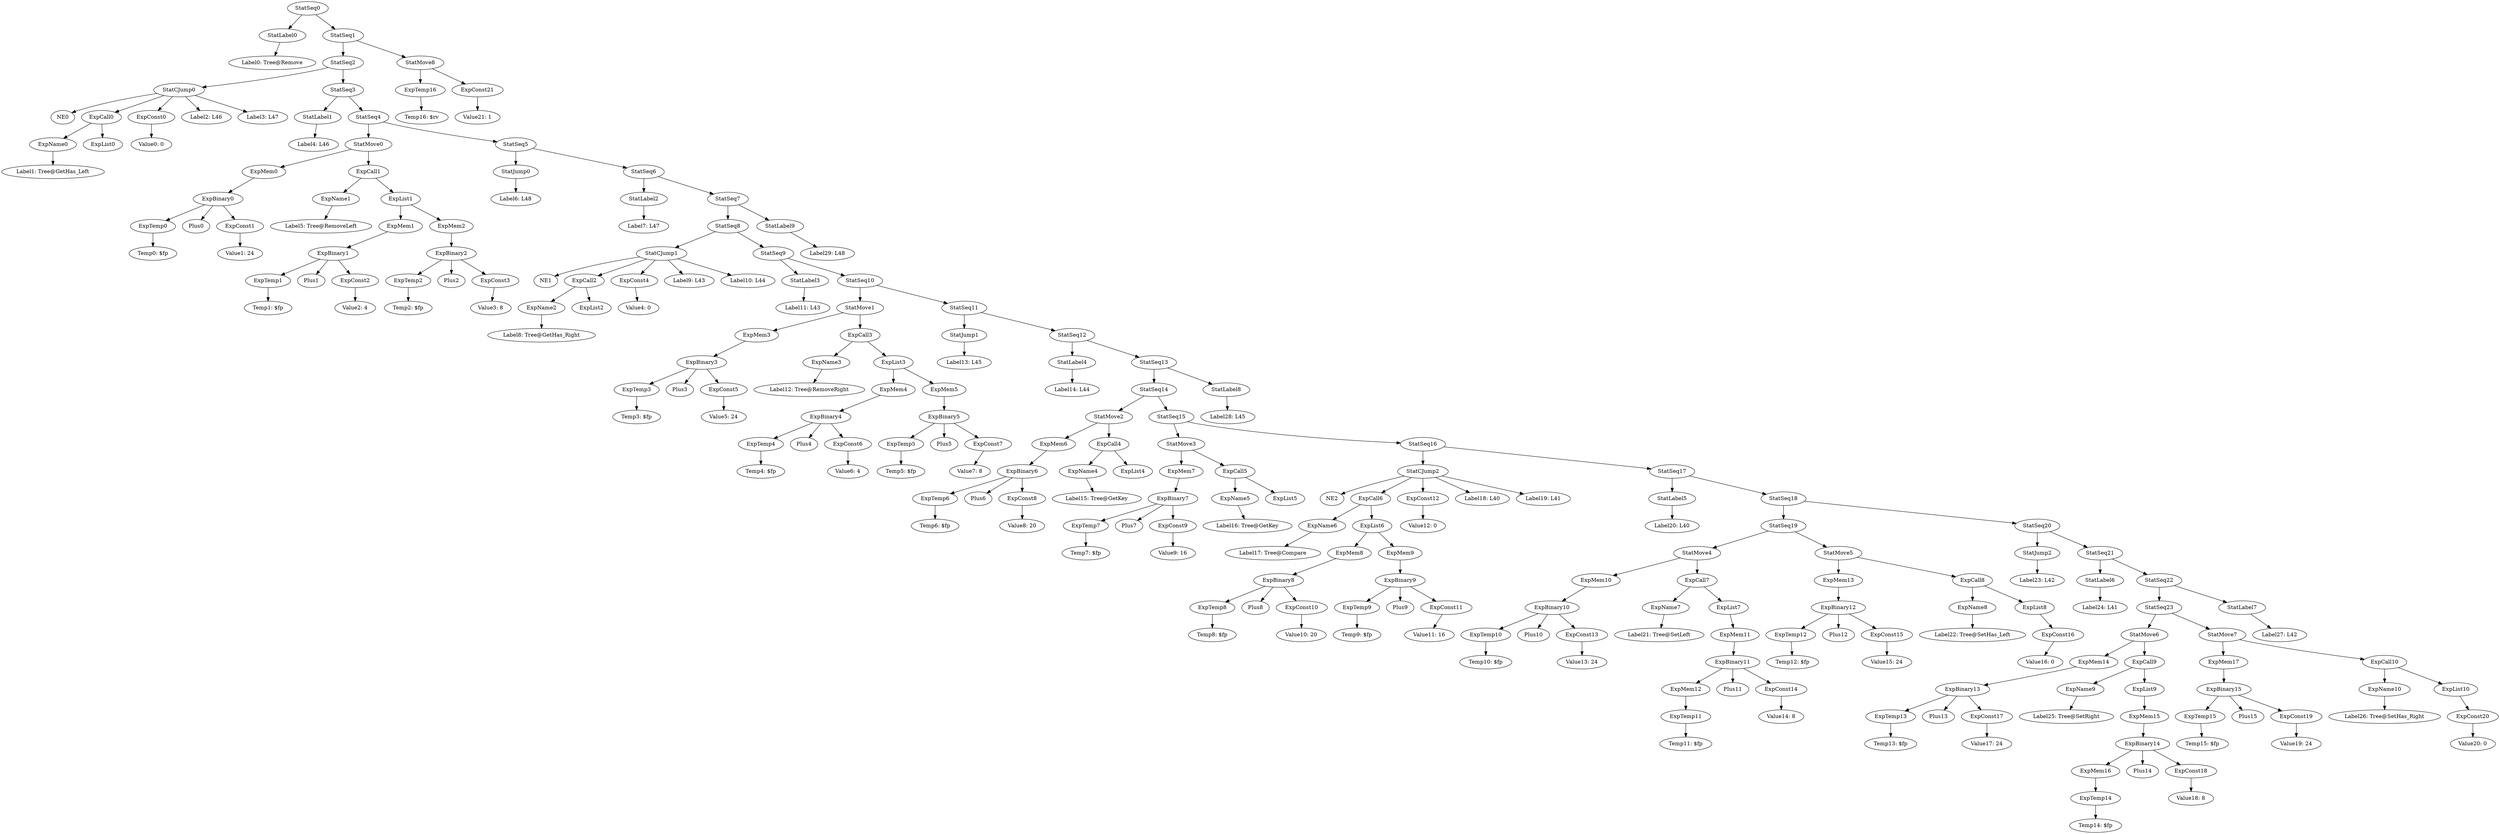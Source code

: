 digraph {
	ordering = out;
	StatLabel9 -> "Label29: L48";
	StatLabel8 -> "Label28: L45";
	StatMove8 -> ExpTemp16;
	StatMove8 -> ExpConst21;
	StatLabel7 -> "Label27: L42";
	StatSeq22 -> StatSeq23;
	StatSeq22 -> StatLabel7;
	ExpList10 -> ExpConst20;
	ExpConst20 -> "Value20: 0";
	ExpCall10 -> ExpName10;
	ExpCall10 -> ExpList10;
	ExpName10 -> "Label26: Tree@SetHas_Right";
	StatMove7 -> ExpMem17;
	StatMove7 -> ExpCall10;
	ExpMem17 -> ExpBinary15;
	ExpTemp15 -> "Temp15: $fp";
	ExpConst19 -> "Value19: 24";
	ExpTemp14 -> "Temp14: $fp";
	ExpConst21 -> "Value21: 1";
	ExpCall9 -> ExpName9;
	ExpCall9 -> ExpList9;
	ExpName9 -> "Label25: Tree@SetRight";
	StatMove6 -> ExpMem14;
	StatMove6 -> ExpCall9;
	ExpMem14 -> ExpBinary13;
	ExpConst17 -> "Value17: 24";
	ExpTemp13 -> "Temp13: $fp";
	StatSeq21 -> StatLabel6;
	StatSeq21 -> StatSeq22;
	StatJump2 -> "Label23: L42";
	StatSeq18 -> StatSeq19;
	StatSeq18 -> StatSeq20;
	ExpList8 -> ExpConst16;
	ExpConst16 -> "Value16: 0";
	ExpMem13 -> ExpBinary12;
	ExpCall8 -> ExpName8;
	ExpCall8 -> ExpList8;
	ExpConst15 -> "Value15: 24";
	StatLabel6 -> "Label24: L41";
	ExpTemp12 -> "Temp12: $fp";
	StatSeq19 -> StatMove4;
	StatSeq19 -> StatMove5;
	ExpMem11 -> ExpBinary11;
	ExpConst14 -> "Value14: 8";
	ExpMem12 -> ExpTemp11;
	ExpTemp11 -> "Temp11: $fp";
	ExpCall7 -> ExpName7;
	ExpCall7 -> ExpList7;
	ExpList9 -> ExpMem15;
	ExpConst0 -> "Value0: 0";
	ExpList7 -> ExpMem11;
	ExpName3 -> "Label12: Tree@RemoveRight";
	ExpMem3 -> ExpBinary3;
	ExpConst2 -> "Value2: 4";
	ExpConst4 -> "Value4: 0";
	ExpTemp3 -> "Temp3: $fp";
	StatSeq8 -> StatCJump1;
	StatSeq8 -> StatSeq9;
	StatSeq6 -> StatLabel2;
	StatSeq6 -> StatSeq7;
	ExpConst3 -> "Value3: 8";
	ExpBinary2 -> ExpTemp2;
	ExpBinary2 -> Plus2;
	ExpBinary2 -> ExpConst3;
	ExpMem5 -> ExpBinary5;
	ExpTemp0 -> "Temp0: $fp";
	ExpTemp7 -> "Temp7: $fp";
	StatSeq3 -> StatLabel1;
	StatSeq3 -> StatSeq4;
	ExpBinary3 -> ExpTemp3;
	ExpBinary3 -> Plus3;
	ExpBinary3 -> ExpConst5;
	StatLabel3 -> "Label11: L43";
	ExpMem7 -> ExpBinary7;
	StatSeq15 -> StatMove3;
	StatSeq15 -> StatSeq16;
	StatMove0 -> ExpMem0;
	StatMove0 -> ExpCall1;
	ExpList6 -> ExpMem8;
	ExpList6 -> ExpMem9;
	ExpConst1 -> "Value1: 24";
	ExpName1 -> "Label5: Tree@RemoveLeft";
	StatSeq10 -> StatMove1;
	StatSeq10 -> StatSeq11;
	StatSeq14 -> StatMove2;
	StatSeq14 -> StatSeq15;
	StatSeq2 -> StatCJump0;
	StatSeq2 -> StatSeq3;
	StatSeq9 -> StatLabel3;
	StatSeq9 -> StatSeq10;
	ExpCall0 -> ExpName0;
	ExpCall0 -> ExpList0;
	ExpCall1 -> ExpName1;
	ExpCall1 -> ExpList1;
	StatSeq1 -> StatSeq2;
	StatSeq1 -> StatMove8;
	ExpMem2 -> ExpBinary2;
	StatLabel1 -> "Label4: L46";
	StatJump0 -> "Label6: L48";
	ExpName7 -> "Label21: Tree@SetLeft";
	ExpMem1 -> ExpBinary1;
	ExpConst6 -> "Value6: 4";
	StatSeq13 -> StatSeq14;
	StatSeq13 -> StatLabel8;
	ExpMem9 -> ExpBinary9;
	StatMove1 -> ExpMem3;
	StatMove1 -> ExpCall3;
	ExpBinary14 -> ExpMem16;
	ExpBinary14 -> Plus14;
	ExpBinary14 -> ExpConst18;
	StatSeq5 -> StatJump0;
	StatSeq5 -> StatSeq6;
	StatSeq23 -> StatMove6;
	StatSeq23 -> StatMove7;
	StatLabel4 -> "Label14: L44";
	ExpName8 -> "Label22: Tree@SetHas_Left";
	StatLabel0 -> "Label0: Tree@Remove";
	StatSeq17 -> StatLabel5;
	StatSeq17 -> StatSeq18;
	StatCJump0 -> NE0;
	StatCJump0 -> ExpCall0;
	StatCJump0 -> ExpConst0;
	StatCJump0 -> "Label2: L46";
	StatCJump0 -> "Label3: L47";
	ExpConst8 -> "Value8: 20";
	ExpName0 -> "Label1: Tree@GetHas_Left";
	ExpConst18 -> "Value18: 8";
	ExpBinary12 -> ExpTemp12;
	ExpBinary12 -> Plus12;
	ExpBinary12 -> ExpConst15;
	ExpName5 -> "Label16: Tree@GetKey";
	ExpBinary0 -> ExpTemp0;
	ExpBinary0 -> Plus0;
	ExpBinary0 -> ExpConst1;
	StatCJump1 -> NE1;
	StatCJump1 -> ExpCall2;
	StatCJump1 -> ExpConst4;
	StatCJump1 -> "Label9: L43";
	StatCJump1 -> "Label10: L44";
	ExpCall3 -> ExpName3;
	ExpCall3 -> ExpList3;
	ExpMem0 -> ExpBinary0;
	ExpName2 -> "Label8: Tree@GetHas_Right";
	ExpConst5 -> "Value5: 24";
	StatSeq0 -> StatLabel0;
	StatSeq0 -> StatSeq1;
	ExpBinary4 -> ExpTemp4;
	ExpBinary4 -> Plus4;
	ExpBinary4 -> ExpConst6;
	ExpList1 -> ExpMem1;
	ExpList1 -> ExpMem2;
	ExpTemp1 -> "Temp1: $fp";
	ExpBinary15 -> ExpTemp15;
	ExpBinary15 -> Plus15;
	ExpBinary15 -> ExpConst19;
	ExpCall2 -> ExpName2;
	ExpCall2 -> ExpList2;
	ExpTemp2 -> "Temp2: $fp";
	ExpBinary11 -> ExpMem12;
	ExpBinary11 -> Plus11;
	ExpBinary11 -> ExpConst14;
	ExpMem4 -> ExpBinary4;
	ExpName4 -> "Label15: Tree@GetKey";
	ExpList3 -> ExpMem4;
	ExpList3 -> ExpMem5;
	ExpTemp5 -> "Temp5: $fp";
	ExpTemp4 -> "Temp4: $fp";
	StatLabel5 -> "Label20: L40";
	ExpBinary5 -> ExpTemp5;
	ExpBinary5 -> Plus5;
	ExpBinary5 -> ExpConst7;
	StatSeq20 -> StatJump2;
	StatSeq20 -> StatSeq21;
	StatSeq11 -> StatJump1;
	StatSeq11 -> StatSeq12;
	ExpConst7 -> "Value7: 8";
	StatSeq4 -> StatMove0;
	StatSeq4 -> StatSeq5;
	StatJump1 -> "Label13: L45";
	StatSeq12 -> StatLabel4;
	StatSeq12 -> StatSeq13;
	ExpTemp6 -> "Temp6: $fp";
	ExpMem16 -> ExpTemp14;
	ExpBinary6 -> ExpTemp6;
	ExpBinary6 -> Plus6;
	ExpBinary6 -> ExpConst8;
	ExpMem6 -> ExpBinary6;
	ExpTemp16 -> "Temp16: $rv";
	StatCJump2 -> NE2;
	StatCJump2 -> ExpCall6;
	StatCJump2 -> ExpConst12;
	StatCJump2 -> "Label18: L40";
	StatCJump2 -> "Label19: L41";
	ExpBinary13 -> ExpTemp13;
	ExpBinary13 -> Plus13;
	ExpBinary13 -> ExpConst17;
	StatMove2 -> ExpMem6;
	StatMove2 -> ExpCall4;
	ExpMem15 -> ExpBinary14;
	ExpTemp8 -> "Temp8: $fp";
	ExpConst12 -> "Value12: 0";
	StatMove3 -> ExpMem7;
	StatMove3 -> ExpCall5;
	ExpCall5 -> ExpName5;
	ExpCall5 -> ExpList5;
	ExpName6 -> "Label17: Tree@Compare";
	ExpBinary8 -> ExpTemp8;
	ExpBinary8 -> Plus8;
	ExpBinary8 -> ExpConst10;
	ExpBinary1 -> ExpTemp1;
	ExpBinary1 -> Plus1;
	ExpBinary1 -> ExpConst2;
	ExpConst10 -> "Value10: 20";
	StatMove5 -> ExpMem13;
	StatMove5 -> ExpCall8;
	StatLabel2 -> "Label7: L47";
	ExpConst9 -> "Value9: 16";
	StatMove4 -> ExpMem10;
	StatMove4 -> ExpCall7;
	ExpMem8 -> ExpBinary8;
	ExpCall4 -> ExpName4;
	ExpCall4 -> ExpList4;
	ExpTemp9 -> "Temp9: $fp";
	ExpBinary7 -> ExpTemp7;
	ExpBinary7 -> Plus7;
	ExpBinary7 -> ExpConst9;
	ExpBinary9 -> ExpTemp9;
	ExpBinary9 -> Plus9;
	ExpBinary9 -> ExpConst11;
	ExpConst11 -> "Value11: 16";
	StatSeq7 -> StatSeq8;
	StatSeq7 -> StatLabel9;
	StatSeq16 -> StatCJump2;
	StatSeq16 -> StatSeq17;
	ExpBinary10 -> ExpTemp10;
	ExpBinary10 -> Plus10;
	ExpBinary10 -> ExpConst13;
	ExpConst13 -> "Value13: 24";
	ExpCall6 -> ExpName6;
	ExpCall6 -> ExpList6;
	ExpTemp10 -> "Temp10: $fp";
	ExpMem10 -> ExpBinary10;
}

